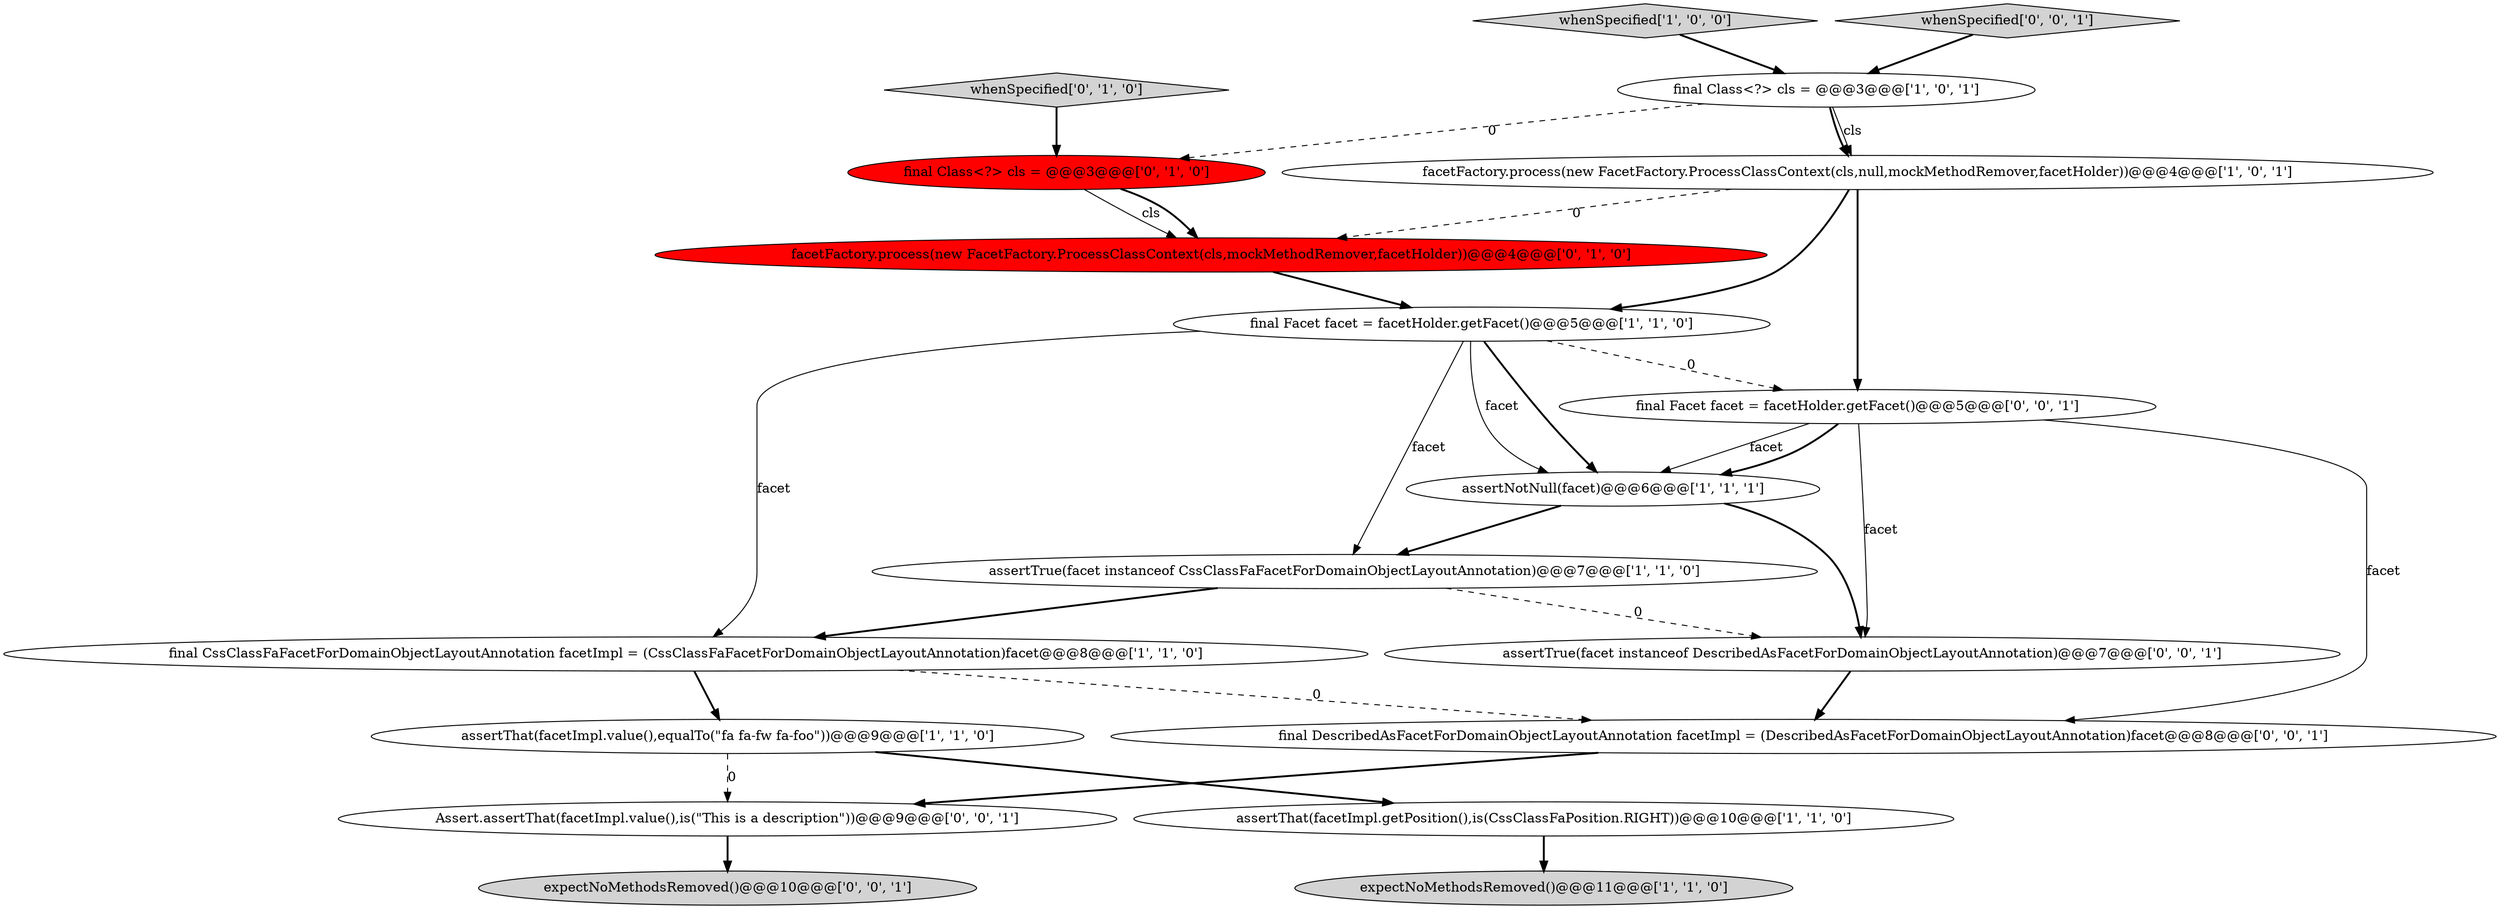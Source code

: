 digraph {
1 [style = filled, label = "assertThat(facetImpl.value(),equalTo(\"fa fa-fw fa-foo\"))@@@9@@@['1', '1', '0']", fillcolor = white, shape = ellipse image = "AAA0AAABBB1BBB"];
9 [style = filled, label = "whenSpecified['1', '0', '0']", fillcolor = lightgray, shape = diamond image = "AAA0AAABBB1BBB"];
8 [style = filled, label = "assertTrue(facet instanceof CssClassFaFacetForDomainObjectLayoutAnnotation)@@@7@@@['1', '1', '0']", fillcolor = white, shape = ellipse image = "AAA0AAABBB1BBB"];
5 [style = filled, label = "assertThat(facetImpl.getPosition(),is(CssClassFaPosition.RIGHT))@@@10@@@['1', '1', '0']", fillcolor = white, shape = ellipse image = "AAA0AAABBB1BBB"];
7 [style = filled, label = "assertNotNull(facet)@@@6@@@['1', '1', '1']", fillcolor = white, shape = ellipse image = "AAA0AAABBB1BBB"];
13 [style = filled, label = "Assert.assertThat(facetImpl.value(),is(\"This is a description\"))@@@9@@@['0', '0', '1']", fillcolor = white, shape = ellipse image = "AAA0AAABBB3BBB"];
16 [style = filled, label = "whenSpecified['0', '0', '1']", fillcolor = lightgray, shape = diamond image = "AAA0AAABBB3BBB"];
6 [style = filled, label = "final CssClassFaFacetForDomainObjectLayoutAnnotation facetImpl = (CssClassFaFacetForDomainObjectLayoutAnnotation)facet@@@8@@@['1', '1', '0']", fillcolor = white, shape = ellipse image = "AAA0AAABBB1BBB"];
4 [style = filled, label = "facetFactory.process(new FacetFactory.ProcessClassContext(cls,null,mockMethodRemover,facetHolder))@@@4@@@['1', '0', '1']", fillcolor = white, shape = ellipse image = "AAA0AAABBB1BBB"];
2 [style = filled, label = "expectNoMethodsRemoved()@@@11@@@['1', '1', '0']", fillcolor = lightgray, shape = ellipse image = "AAA0AAABBB1BBB"];
10 [style = filled, label = "facetFactory.process(new FacetFactory.ProcessClassContext(cls,mockMethodRemover,facetHolder))@@@4@@@['0', '1', '0']", fillcolor = red, shape = ellipse image = "AAA1AAABBB2BBB"];
3 [style = filled, label = "final Class<?> cls = @@@3@@@['1', '0', '1']", fillcolor = white, shape = ellipse image = "AAA0AAABBB1BBB"];
0 [style = filled, label = "final Facet facet = facetHolder.getFacet()@@@5@@@['1', '1', '0']", fillcolor = white, shape = ellipse image = "AAA0AAABBB1BBB"];
11 [style = filled, label = "whenSpecified['0', '1', '0']", fillcolor = lightgray, shape = diamond image = "AAA0AAABBB2BBB"];
15 [style = filled, label = "final DescribedAsFacetForDomainObjectLayoutAnnotation facetImpl = (DescribedAsFacetForDomainObjectLayoutAnnotation)facet@@@8@@@['0', '0', '1']", fillcolor = white, shape = ellipse image = "AAA0AAABBB3BBB"];
17 [style = filled, label = "assertTrue(facet instanceof DescribedAsFacetForDomainObjectLayoutAnnotation)@@@7@@@['0', '0', '1']", fillcolor = white, shape = ellipse image = "AAA0AAABBB3BBB"];
12 [style = filled, label = "final Class<?> cls = @@@3@@@['0', '1', '0']", fillcolor = red, shape = ellipse image = "AAA1AAABBB2BBB"];
18 [style = filled, label = "final Facet facet = facetHolder.getFacet()@@@5@@@['0', '0', '1']", fillcolor = white, shape = ellipse image = "AAA0AAABBB3BBB"];
14 [style = filled, label = "expectNoMethodsRemoved()@@@10@@@['0', '0', '1']", fillcolor = lightgray, shape = ellipse image = "AAA0AAABBB3BBB"];
1->5 [style = bold, label=""];
3->4 [style = solid, label="cls"];
16->3 [style = bold, label=""];
15->13 [style = bold, label=""];
0->8 [style = solid, label="facet"];
7->17 [style = bold, label=""];
0->7 [style = solid, label="facet"];
8->6 [style = bold, label=""];
11->12 [style = bold, label=""];
4->18 [style = bold, label=""];
7->8 [style = bold, label=""];
3->4 [style = bold, label=""];
4->0 [style = bold, label=""];
12->10 [style = solid, label="cls"];
0->7 [style = bold, label=""];
1->13 [style = dashed, label="0"];
6->1 [style = bold, label=""];
5->2 [style = bold, label=""];
12->10 [style = bold, label=""];
3->12 [style = dashed, label="0"];
6->15 [style = dashed, label="0"];
10->0 [style = bold, label=""];
17->15 [style = bold, label=""];
9->3 [style = bold, label=""];
0->18 [style = dashed, label="0"];
18->17 [style = solid, label="facet"];
0->6 [style = solid, label="facet"];
18->15 [style = solid, label="facet"];
8->17 [style = dashed, label="0"];
18->7 [style = solid, label="facet"];
18->7 [style = bold, label=""];
4->10 [style = dashed, label="0"];
13->14 [style = bold, label=""];
}
